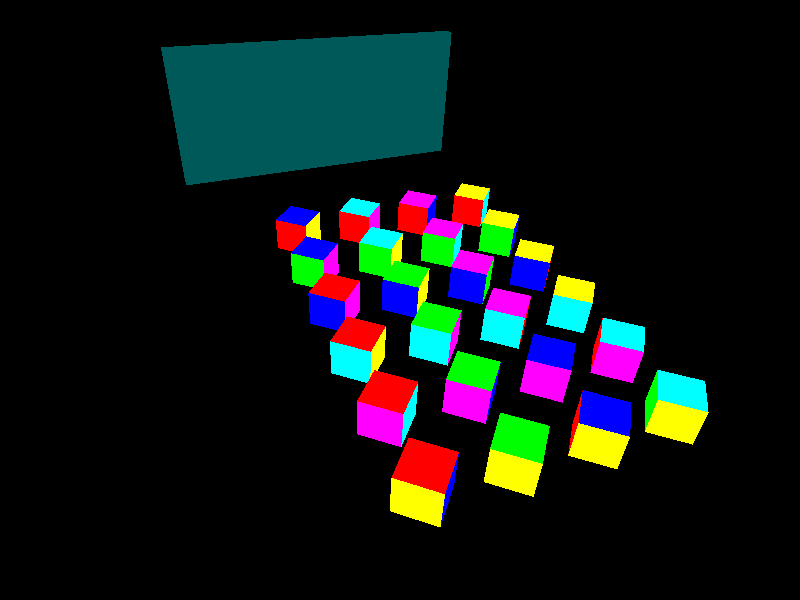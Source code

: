 // 20220816 (C) Gunter Liszewski -*- mode: pov; -*-
// orientation
#version 3.7;
#include "colors.inc"
 global_settings { assumed_gamma 1.0 }

camera { location <0,2,-19> look_at <0,0,-10> }
light_source { <-30,30,-10> 1 }

#macro Spin(a,b)
  #switch (a)
    #case (0) 
      rotate z*(b=2?0:(b=3?180:(b=4?-90:(b=5?90:0))))
    #break
    #case (1)
      rotate y*180
      rotate z*(b=2?0:(b=3?180:(b=4?90:(b=5?-90:0))))
    #break
    #case (2) 
      rotate x*-90 
      rotate z*(b=0?180:(b=1?0:(b=4?-90:(b=5?90:0))))      
    #break
    #case (3) 
      rotate x*90
      rotate z*(b=0?0:(b=1?180:(b=4?-90:(b=5?90:0))))      
    #break
    #case (4) 
      rotate y*-90
      rotate z*(b=0?90:(b=1?-90:(b=2?0:(b=3?180:0))))      
    #break
    #case (5) 
      rotate y*90
      rotate z*(b=0?-90:(b=1?90:(b=2?0:(b=3?180:0))))      
    #break
  #end
#end

#macro Side( Colour, P1, P2, P3, P4)
  polygon {  5, P1 P2 P3 P4 P1
    texture{ finish  { specular 0.6 }
      pigment { colour Colour }
      normal  { agate 0.25 scale 1/2 }}}
#end
// We want a cubelet of unit square facelets
#declare F = Side(Red,     <-1,-1,-1>, <-1,1,-1>, <1,1,-1>, <1,-1,-1>)
#declare B = Side(Green,   <-1,-1,1>, <-1,1,1>, <1,1,1>, <1,-1,1>)
#declare U = Side(Blue,    <-1,1,-1>, <-1,1,1>, <1,1,1>, <1,1,-1>)
#declare D = Side(Cyan,    <-1,-1,-1>, <-1,-1,1>, <1,-1,1>, <1,-1,-1>)
#declare L = Side(Magenta, <-1,-1,-1>, <-1,-1,1>, <-1,1,1>, <-1,1,-1>)
#declare R = Side(Yellow,  <1,-1,-1>, <1,1,-1>, <1,1,1>, <1,-1,1>)

// The way that worked with the cublets of the cube
// #declare F = Side(Red,     <0,0,0>, <0,1,0>, <1,1,0>, <1,0,0>)
// #declare B = Side(Green,   <0,0,1>, <0,1,1>, <1,1,1>, <1,0,1>)
// #declare U = Side(Blue,    <0,1,0>, <0,1,1>, <1,1,1>, <1,1,0>)
// #declare D = Side(Cyan,    <0,0,0>, <0,0,1>, <1,0,1>, <1,0,0>)
// #declare L = Side(Magenta, <0,0,0>, <0,0,1>, <0,1,1>, <0,1,0>)
// #declare R = Side(Yellow,  <1,0,0>, <1,1,0>, <1,1,1>, <1,0,1>)

#declare cubelet = union {
  object { F }
  object { U }
  object { R }
  object { B }
  object { D }
  object { L }
}
#macro Cubelet(a,b)
  union {
  object { F }
  object { U }
  object { R }
  object { B }
  object { D }
  object { L }
    Spin(a,b)
  }
#end

#macro edge(a,b)
  #local X=0;
  #local Y=0;
  #local Z=0;
  #switch (a)
    #case (0) #local X=-1;
    #break
    #case (1) #local X=1;
    #break
    #case (2) #local Y=1;
    #break
    #case (3) #local Y=-1;
    #break
  #else
    #debug "What is it on this edge A?"
  #end
  #switch (b)
    #case (2) #local Y=1;
    #break
    #case (3) #local Y=-1;
    #break
    #case (4) #local Z=-1;
    #break
    #case (5) #local Z=1;
    #break
  #else
    #debug "What about this face on edge B?"
  #end
  object { cubelet translate <X,Y,Z> }
#end

#macro corner(a,b,c)
  #local X=1; // front, or FUR, or 025
  #local Y=1; //        up
  #local Z=1; //        right
  #switch (a)
    #case (0) #local X=-1;
    #break
    #case (1) #local X=1;
    #break
  #else
    #debug "What is it this corner A?"
  #end
  #switch (b)
    #case (2) #local Y=1;
    #break
    #case (3) #local Y=-1;
    #break
    #case (4) #local Z=-1;
    #break
    #case (5) #local Z=1;
    #break
  #else
    #debug "What about corner B?"
  #end
    #switch (c)
    #case (2) #local Y=1;
    #break
    #case (3) #local Y=-1;
    #break
    #case (4) #local Z=-1;
    #break
    #case (5) #local Z=1;
    #break
  #else
    #debug "Where it the face C?"
  #end
  object { cubelet translate <X,Y,Z> }
#end

#macro centre(a,b)
  #local X=0;
  #local Y=0;
  #local Z=0;
  #switch (a)
    #case (0) #local X=-1;
    #break
    #case (1) #local X=1;
    #break
    #case (2) #local Y=1;
    #break
    #case (3) #local Y=-1;
    #break
    #case (4) #local Z=-1;
    #break
    #case (5) #local Z=1;
    #break
  #else
    #debug "What is it on this edge A?"
  #end
  object {  Cubelet(0,2)
//    rotate x*b.x rotate z*b.z rotate y*b.y
    translate <X*2,Y*2,Z*2> }  
#end

#declare standard_edges = union {
// y*0 x*0
  edge(0,2) // front up
  edge(0,3) //       down
  edge(0,4) //       left
  edge(0,5) //       right
// y*180  
  edge(1,2) // back  up
  edge(1,3) //       down
  edge(1,4) //       left
  edge(1,5) //       right
// x*-90  
  edge(2,4) // up    left
  edge(2,5) //       right
// x*90  
  edge(3,4) // down  left
  edge(3,5) //       right
} // standard_edges
#declare standard_corners = union {
// y*0
  corner(0,4,2) // front left up
  corner(0,2,5) //       up right
  corner(0,5,3) //       right down
  corner(0,3,4) //       down left
// y*180
  corner(1,5,2) // back right up
  corner(1,2,4) //      up left
  corner(1,4,3) //      left down
  corner(1,3,5) //      down right
} // standard_corners

#declare standard_centres = union {
  #local a=0;
  #local b=<0,0,0>;
// y*0 x*0
  centre(0,a) // front
  centre(1,a) // back
  centre(2,a) // up
  centre(3,a) // down
  centre(4,a) // left
  centre(5,a) // right
} // standard_centres

#macro centres(a,b)
  union {
// y*0 x*0
  centre(0,0) // front
  centre(1,0) // back
  centre(2,b) // up
  centre(3,0) // down
  centre(4,0) // left
  centre(5,0) // right
} // centres
#end

#macro Mirror( Colour )
  box { <0,0,0>, <10,4.5,0.3>
    pigment { colour Colour } finish { reflection 1 } }
#end

//--------------------------------------------------
// reorientation macro, from abyss.pov in 3.7 scenes
//--------------------------------------------------
#macro mOrient(P1,P2)
#local yV1=vnormalize(P2-P1);
#local xV1=vnormalize(vcross(yV1,z));
#local zV1=vcross(xV1,yV1);
                matrix <xV1.x,xV1.y,xV1.z,yV1.x,yV1.y,yV1.z,zV1.x,zV1.y,zV1.z,P1.x,P1.y,P1.z>
#end

#macro Matrix()
  matrix
<   
//  1,0,0, 0,1,0, 0,0,1, 0,0,0 // additive zero matrix-transform (implied column 0,0,0,1)
// our experiments
    // 1.3,0.6,0,    0,1,0, 0,0,1,   -1,0,0
  1.4, 0.6,   0, // 0, --- 3x3 rotation matrix
 -1.3,   1,   0, // 0, --- (V*T)_x=v_x*t_00 + v_y*t_10 + v_z*t_20 + t_30
    0,   0, 1.6, // 0, --- (V*T)_y=v_x*t_01 + v_y*t_11 + v_z*t_21 + t_31
                 //    --- (V*T)_z=v_x*t_02 + v_y*t_12 + v_z*t_22 + t_32
   -1,   0,   0  // 1, --- translation row vector
// POV-ray on the calculation of the matrix-transformed object
// https://www.povray.org/documentation/3.7.0/r3_3.html#r3_3_1_12_4
>
#end

// The things in this picture
union {
  object { Mirror( <0,0.1,0.1> ) rotate y*87 translate <-9,0,3> }

  object { Cubelet(0,2) scale 0.5 rotate y*-50 translate <-4,0,-4> }
  object { Cubelet(0,3) scale 0.5 rotate y*-50 translate <-4,0,-2> }
  object { Cubelet(0,4) scale 0.5 rotate y*-50 translate <-4,0,0> }
  object { Cubelet(0,5) scale 0.5 rotate y*-50 translate <-4,0,2> }

  object { Cubelet(1,2) scale 0.5 rotate y*-50 translate <-2,0,-4> }
  object { Cubelet(1,3) scale 0.5 rotate y*-50 translate <-2,0,-2> }
  object { Cubelet(1,4) scale 0.5 rotate y*-50 translate <-2,0,0> }
  object { Cubelet(1,5) scale 0.5 rotate y*-50 translate <-2,0,2> }

  object { Cubelet(2,0) scale 0.5 rotate y*-50 translate <0,0,-4> }
  object { Cubelet(2,1) scale 0.5 rotate y*-50 translate <0,0,-2> }
  object { Cubelet(2,4) scale 0.5 rotate y*-50 translate <0,0,0> }
  object { Cubelet(2,5) scale 0.5 rotate y*-50 translate <0,0,2> }

  object { Cubelet(3,0) scale 0.5 rotate y*-50 translate <2,0,-4> }
  object { Cubelet(3,1) scale 0.5 rotate y*-50 translate <2,0,-2> }
  object { Cubelet(3,4) scale 0.5 rotate y*-50 translate <2,0,0> }
  object { Cubelet(3,5) scale 0.5 rotate y*-50 translate <2,0,2> }

  object { Cubelet(4,0) scale 0.5 rotate y*-50 translate <4,0,-4> }
  object { Cubelet(4,1) scale 0.5 rotate y*-50 translate <4,0,-2> }
  object { Cubelet(4,2) scale 0.5 rotate y*-50 translate <4,0,0> }
  object { Cubelet(4,3) scale 0.5 rotate y*-50 translate <4,0,2> }

  object { Cubelet(5,0) scale 0.5 rotate y*-50 translate <6,0,-4> }
  object { Cubelet(5,1) scale 0.5 rotate y*-50 translate <6,0,-2> }
  object { Cubelet(5,2) scale 0.5 rotate y*-50 translate <6,0,0> }
  object { Cubelet(5,3) scale 0.5 rotate y*-50 translate <6,0,2> }

  translate <3,0,1> 
  rotate <131,122,133> 
}
